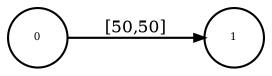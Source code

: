 digraph stnu {
	rankdir=LR;
	node [with=.2, height=.2, fontsize=5, shape=circle, style=filled, fillcolor=white];	0 -> 1 [fontsize=8, arrowsize= .5, label = "[50,50]"];

}

